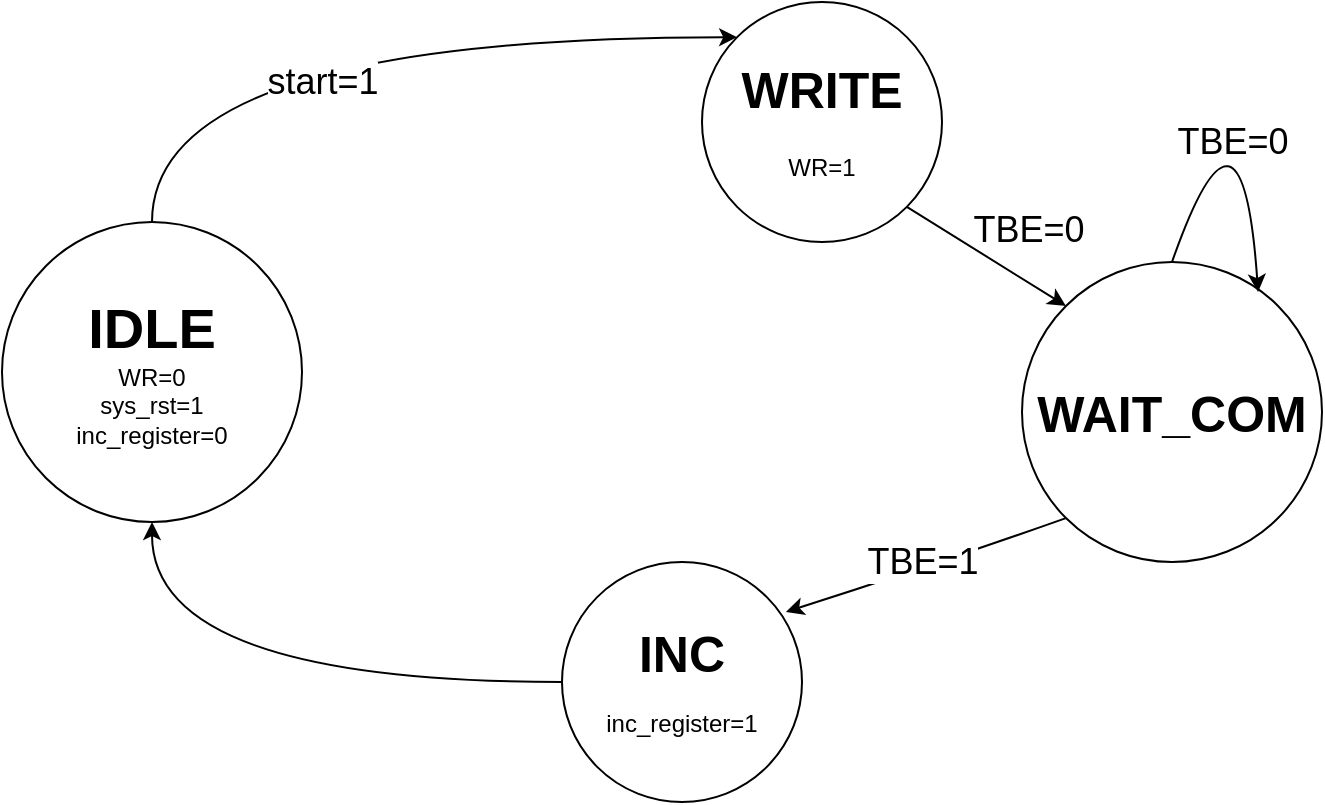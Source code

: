 <mxfile version="15.7.3" type="device"><diagram id="Jq_d5Dhc1uOIku7IPYa4" name="Pagina-1"><mxGraphModel dx="868" dy="545" grid="1" gridSize="10" guides="1" tooltips="1" connect="1" arrows="1" fold="1" page="1" pageScale="1" pageWidth="827" pageHeight="1169" math="0" shadow="0"><root><mxCell id="0"/><mxCell id="1" parent="0"/><mxCell id="RoQpmXECerN_KptjoP0P-1" value="&lt;font style=&quot;font-size: 28px&quot;&gt;&lt;b&gt;IDLE&lt;/b&gt;&lt;/font&gt;&lt;br&gt;WR=0&lt;br&gt;sys_rst=1&lt;br&gt;inc_register=0" style="ellipse;whiteSpace=wrap;html=1;aspect=fixed;" parent="1" vertex="1"><mxGeometry x="100" y="140" width="150" height="150" as="geometry"/></mxCell><mxCell id="RoQpmXECerN_KptjoP0P-2" value="&lt;font&gt;&lt;font style=&quot;font-size: 25px&quot;&gt;&lt;b&gt;WRITE&lt;/b&gt;&lt;/font&gt;&lt;br&gt;&lt;span style=&quot;font-size: 12px&quot;&gt;WR=1&lt;/span&gt;&lt;br&gt;&lt;/font&gt;" style="ellipse;whiteSpace=wrap;html=1;aspect=fixed;fontSize=28;" parent="1" vertex="1"><mxGeometry x="450" y="30" width="120" height="120" as="geometry"/></mxCell><mxCell id="RoQpmXECerN_KptjoP0P-3" value="&lt;font style=&quot;font-size: 25px&quot;&gt;&lt;b&gt;WAIT_COM&lt;/b&gt;&lt;/font&gt;" style="ellipse;whiteSpace=wrap;html=1;aspect=fixed;fontSize=28;" parent="1" vertex="1"><mxGeometry x="610" y="160" width="150" height="150" as="geometry"/></mxCell><mxCell id="RoQpmXECerN_KptjoP0P-4" value="&lt;b&gt;INC&lt;/b&gt;&lt;br style=&quot;font-size: 24px&quot;&gt;&lt;font style=&quot;font-size: 12px&quot;&gt;inc_register=1&lt;/font&gt;" style="ellipse;whiteSpace=wrap;html=1;aspect=fixed;fontSize=25;" parent="1" vertex="1"><mxGeometry x="380" y="310" width="120" height="120" as="geometry"/></mxCell><mxCell id="RoQpmXECerN_KptjoP0P-5" value="" style="endArrow=classic;html=1;rounded=0;fontSize=12;exitX=0.5;exitY=0;exitDx=0;exitDy=0;entryX=0;entryY=0;entryDx=0;entryDy=0;edgeStyle=orthogonalEdgeStyle;curved=1;" parent="1" source="RoQpmXECerN_KptjoP0P-1" target="RoQpmXECerN_KptjoP0P-2" edge="1"><mxGeometry width="50" height="50" relative="1" as="geometry"><mxPoint x="390" y="250" as="sourcePoint"/><mxPoint x="440" y="200" as="targetPoint"/><Array as="points"><mxPoint x="175" y="48"/></Array></mxGeometry></mxCell><mxCell id="RoQpmXECerN_KptjoP0P-6" value="&lt;font style=&quot;font-size: 18px&quot;&gt;start=1&lt;/font&gt;" style="edgeLabel;html=1;align=center;verticalAlign=middle;resizable=0;points=[];fontSize=12;" parent="RoQpmXECerN_KptjoP0P-5" vertex="1" connectable="0"><mxGeometry x="0.03" y="-25" relative="1" as="geometry"><mxPoint x="-21" y="-3" as="offset"/></mxGeometry></mxCell><mxCell id="RoQpmXECerN_KptjoP0P-8" value="" style="endArrow=classic;html=1;rounded=0;fontSize=18;curved=1;exitX=1;exitY=1;exitDx=0;exitDy=0;entryX=0;entryY=0;entryDx=0;entryDy=0;" parent="1" source="RoQpmXECerN_KptjoP0P-2" target="RoQpmXECerN_KptjoP0P-3" edge="1"><mxGeometry width="50" height="50" relative="1" as="geometry"><mxPoint x="390" y="240" as="sourcePoint"/><mxPoint x="440" y="190" as="targetPoint"/></mxGeometry></mxCell><mxCell id="RoQpmXECerN_KptjoP0P-9" value="TBE=0" style="text;html=1;align=center;verticalAlign=middle;resizable=0;points=[];autosize=1;strokeColor=none;fillColor=none;fontSize=18;" parent="1" vertex="1"><mxGeometry x="578" y="129" width="70" height="30" as="geometry"/></mxCell><mxCell id="RoQpmXECerN_KptjoP0P-10" value="" style="endArrow=classic;html=1;rounded=0;fontSize=18;curved=1;exitX=0;exitY=1;exitDx=0;exitDy=0;entryX=0.933;entryY=0.208;entryDx=0;entryDy=0;entryPerimeter=0;" parent="1" source="RoQpmXECerN_KptjoP0P-3" target="RoQpmXECerN_KptjoP0P-4" edge="1"><mxGeometry width="50" height="50" relative="1" as="geometry"><mxPoint x="390" y="240" as="sourcePoint"/><mxPoint x="440" y="190" as="targetPoint"/><Array as="points"><mxPoint x="570" y="310"/></Array></mxGeometry></mxCell><mxCell id="RoQpmXECerN_KptjoP0P-11" value="TBE=1" style="edgeLabel;html=1;align=center;verticalAlign=middle;resizable=0;points=[];fontSize=18;" parent="RoQpmXECerN_KptjoP0P-10" vertex="1" connectable="0"><mxGeometry x="0.229" y="-1" relative="1" as="geometry"><mxPoint x="14" y="-7" as="offset"/></mxGeometry></mxCell><mxCell id="RoQpmXECerN_KptjoP0P-12" value="" style="endArrow=classic;html=1;rounded=0;fontSize=18;curved=1;exitX=0;exitY=0.5;exitDx=0;exitDy=0;edgeStyle=orthogonalEdgeStyle;" parent="1" source="RoQpmXECerN_KptjoP0P-4" target="RoQpmXECerN_KptjoP0P-1" edge="1"><mxGeometry width="50" height="50" relative="1" as="geometry"><mxPoint x="390" y="240" as="sourcePoint"/><mxPoint x="440" y="190" as="targetPoint"/></mxGeometry></mxCell><mxCell id="s_VWk0FJf-Yvo_Zg9-6k-1" value="" style="endArrow=classic;html=1;rounded=0;exitX=0.5;exitY=0;exitDx=0;exitDy=0;entryX=0.787;entryY=0.1;entryDx=0;entryDy=0;entryPerimeter=0;edgeStyle=orthogonalEdgeStyle;curved=1;" edge="1" parent="1" source="RoQpmXECerN_KptjoP0P-3" target="RoQpmXECerN_KptjoP0P-3"><mxGeometry width="50" height="50" relative="1" as="geometry"><mxPoint x="390" y="210" as="sourcePoint"/><mxPoint x="440" y="160" as="targetPoint"/><Array as="points"><mxPoint x="720" y="60"/></Array></mxGeometry></mxCell><mxCell id="s_VWk0FJf-Yvo_Zg9-6k-2" value="TBE=0" style="text;html=1;align=center;verticalAlign=middle;resizable=0;points=[];autosize=1;strokeColor=none;fillColor=none;fontSize=18;" vertex="1" parent="1"><mxGeometry x="680" y="85" width="70" height="30" as="geometry"/></mxCell></root></mxGraphModel></diagram></mxfile>